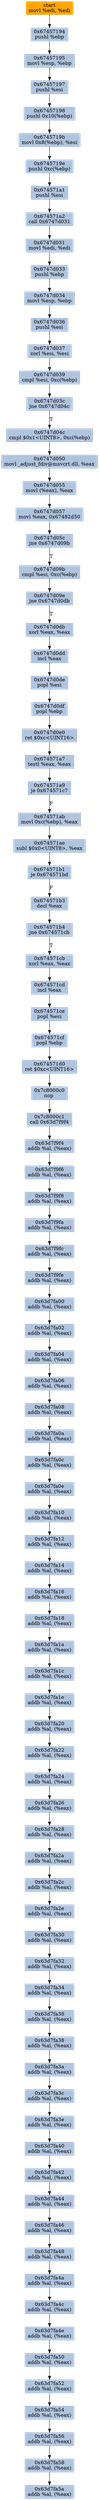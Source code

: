 digraph G {
node[shape=rectangle,style=filled,fillcolor=lightsteelblue,color=lightsteelblue]
bgcolor="transparent"
a0x67457192movl_edi_edi[label="start\nmovl %edi, %edi",color="lightgrey",fillcolor="orange"];
a0x67457194pushl_ebp[label="0x67457194\npushl %ebp"];
a0x67457195movl_esp_ebp[label="0x67457195\nmovl %esp, %ebp"];
a0x67457197pushl_esi[label="0x67457197\npushl %esi"];
a0x67457198pushl_0x10ebp_[label="0x67457198\npushl 0x10(%ebp)"];
a0x6745719bmovl_0x8ebp__esi[label="0x6745719b\nmovl 0x8(%ebp), %esi"];
a0x6745719epushl_0xcebp_[label="0x6745719e\npushl 0xc(%ebp)"];
a0x674571a1pushl_esi[label="0x674571a1\npushl %esi"];
a0x674571a2call_0x6747d031[label="0x674571a2\ncall 0x6747d031"];
a0x6747d031movl_edi_edi[label="0x6747d031\nmovl %edi, %edi"];
a0x6747d033pushl_ebp[label="0x6747d033\npushl %ebp"];
a0x6747d034movl_esp_ebp[label="0x6747d034\nmovl %esp, %ebp"];
a0x6747d036pushl_esi[label="0x6747d036\npushl %esi"];
a0x6747d037xorl_esi_esi[label="0x6747d037\nxorl %esi, %esi"];
a0x6747d039cmpl_esi_0xcebp_[label="0x6747d039\ncmpl %esi, 0xc(%ebp)"];
a0x6747d03cjne_0x6747d04c[label="0x6747d03c\njne 0x6747d04c"];
a0x6747d04ccmpl_0x1UINT8_0xcebp_[label="0x6747d04c\ncmpl $0x1<UINT8>, 0xc(%ebp)"];
a0x6747d050movl__adjust_fdiv_msvcrt_dll_eax[label="0x6747d050\nmovl _adjust_fdiv@msvcrt.dll, %eax"];
a0x6747d055movl_eax__eax[label="0x6747d055\nmovl (%eax), %eax"];
a0x6747d057movl_eax_0x67482d50[label="0x6747d057\nmovl %eax, 0x67482d50"];
a0x6747d05cjne_0x6747d09b[label="0x6747d05c\njne 0x6747d09b"];
a0x6747d09bcmpl_esi_0xcebp_[label="0x6747d09b\ncmpl %esi, 0xc(%ebp)"];
a0x6747d09ejne_0x6747d0db[label="0x6747d09e\njne 0x6747d0db"];
a0x6747d0dbxorl_eax_eax[label="0x6747d0db\nxorl %eax, %eax"];
a0x6747d0ddincl_eax[label="0x6747d0dd\nincl %eax"];
a0x6747d0depopl_esi[label="0x6747d0de\npopl %esi"];
a0x6747d0dfpopl_ebp[label="0x6747d0df\npopl %ebp"];
a0x6747d0e0ret_0xcUINT16[label="0x6747d0e0\nret $0xc<UINT16>"];
a0x674571a7testl_eax_eax[label="0x674571a7\ntestl %eax, %eax"];
a0x674571a9je_0x674571c7[label="0x674571a9\nje 0x674571c7"];
a0x674571abmovl_0xcebp__eax[label="0x674571ab\nmovl 0xc(%ebp), %eax"];
a0x674571aesubl_0x0UINT8_eax[label="0x674571ae\nsubl $0x0<UINT8>, %eax"];
a0x674571b1je_0x674571bd[label="0x674571b1\nje 0x674571bd"];
a0x674571b3decl_eax[label="0x674571b3\ndecl %eax"];
a0x674571b4jne_0x674571cb[label="0x674571b4\njne 0x674571cb"];
a0x674571cbxorl_eax_eax[label="0x674571cb\nxorl %eax, %eax"];
a0x674571cdincl_eax[label="0x674571cd\nincl %eax"];
a0x674571cepopl_esi[label="0x674571ce\npopl %esi"];
a0x674571cfpopl_ebp[label="0x674571cf\npopl %ebp"];
a0x674571d0ret_0xcUINT16[label="0x674571d0\nret $0xc<UINT16>"];
a0x7c8000c0nop_[label="0x7c8000c0\nnop "];
a0x7c8000c1call_0x63d7f9f4[label="0x7c8000c1\ncall 0x63d7f9f4"];
a0x63d7f9f4addb_al_eax_[label="0x63d7f9f4\naddb %al, (%eax)"];
a0x63d7f9f6addb_al_eax_[label="0x63d7f9f6\naddb %al, (%eax)"];
a0x63d7f9f8addb_al_eax_[label="0x63d7f9f8\naddb %al, (%eax)"];
a0x63d7f9faaddb_al_eax_[label="0x63d7f9fa\naddb %al, (%eax)"];
a0x63d7f9fcaddb_al_eax_[label="0x63d7f9fc\naddb %al, (%eax)"];
a0x63d7f9feaddb_al_eax_[label="0x63d7f9fe\naddb %al, (%eax)"];
a0x63d7fa00addb_al_eax_[label="0x63d7fa00\naddb %al, (%eax)"];
a0x63d7fa02addb_al_eax_[label="0x63d7fa02\naddb %al, (%eax)"];
a0x63d7fa04addb_al_eax_[label="0x63d7fa04\naddb %al, (%eax)"];
a0x63d7fa06addb_al_eax_[label="0x63d7fa06\naddb %al, (%eax)"];
a0x63d7fa08addb_al_eax_[label="0x63d7fa08\naddb %al, (%eax)"];
a0x63d7fa0aaddb_al_eax_[label="0x63d7fa0a\naddb %al, (%eax)"];
a0x63d7fa0caddb_al_eax_[label="0x63d7fa0c\naddb %al, (%eax)"];
a0x63d7fa0eaddb_al_eax_[label="0x63d7fa0e\naddb %al, (%eax)"];
a0x63d7fa10addb_al_eax_[label="0x63d7fa10\naddb %al, (%eax)"];
a0x63d7fa12addb_al_eax_[label="0x63d7fa12\naddb %al, (%eax)"];
a0x63d7fa14addb_al_eax_[label="0x63d7fa14\naddb %al, (%eax)"];
a0x63d7fa16addb_al_eax_[label="0x63d7fa16\naddb %al, (%eax)"];
a0x63d7fa18addb_al_eax_[label="0x63d7fa18\naddb %al, (%eax)"];
a0x63d7fa1aaddb_al_eax_[label="0x63d7fa1a\naddb %al, (%eax)"];
a0x63d7fa1caddb_al_eax_[label="0x63d7fa1c\naddb %al, (%eax)"];
a0x63d7fa1eaddb_al_eax_[label="0x63d7fa1e\naddb %al, (%eax)"];
a0x63d7fa20addb_al_eax_[label="0x63d7fa20\naddb %al, (%eax)"];
a0x63d7fa22addb_al_eax_[label="0x63d7fa22\naddb %al, (%eax)"];
a0x63d7fa24addb_al_eax_[label="0x63d7fa24\naddb %al, (%eax)"];
a0x63d7fa26addb_al_eax_[label="0x63d7fa26\naddb %al, (%eax)"];
a0x63d7fa28addb_al_eax_[label="0x63d7fa28\naddb %al, (%eax)"];
a0x63d7fa2aaddb_al_eax_[label="0x63d7fa2a\naddb %al, (%eax)"];
a0x63d7fa2caddb_al_eax_[label="0x63d7fa2c\naddb %al, (%eax)"];
a0x63d7fa2eaddb_al_eax_[label="0x63d7fa2e\naddb %al, (%eax)"];
a0x63d7fa30addb_al_eax_[label="0x63d7fa30\naddb %al, (%eax)"];
a0x63d7fa32addb_al_eax_[label="0x63d7fa32\naddb %al, (%eax)"];
a0x63d7fa34addb_al_eax_[label="0x63d7fa34\naddb %al, (%eax)"];
a0x63d7fa36addb_al_eax_[label="0x63d7fa36\naddb %al, (%eax)"];
a0x63d7fa38addb_al_eax_[label="0x63d7fa38\naddb %al, (%eax)"];
a0x63d7fa3aaddb_al_eax_[label="0x63d7fa3a\naddb %al, (%eax)"];
a0x63d7fa3caddb_al_eax_[label="0x63d7fa3c\naddb %al, (%eax)"];
a0x63d7fa3eaddb_al_eax_[label="0x63d7fa3e\naddb %al, (%eax)"];
a0x63d7fa40addb_al_eax_[label="0x63d7fa40\naddb %al, (%eax)"];
a0x63d7fa42addb_al_eax_[label="0x63d7fa42\naddb %al, (%eax)"];
a0x63d7fa44addb_al_eax_[label="0x63d7fa44\naddb %al, (%eax)"];
a0x63d7fa46addb_al_eax_[label="0x63d7fa46\naddb %al, (%eax)"];
a0x63d7fa48addb_al_eax_[label="0x63d7fa48\naddb %al, (%eax)"];
a0x63d7fa4aaddb_al_eax_[label="0x63d7fa4a\naddb %al, (%eax)"];
a0x63d7fa4caddb_al_eax_[label="0x63d7fa4c\naddb %al, (%eax)"];
a0x63d7fa4eaddb_al_eax_[label="0x63d7fa4e\naddb %al, (%eax)"];
a0x63d7fa50addb_al_eax_[label="0x63d7fa50\naddb %al, (%eax)"];
a0x63d7fa52addb_al_eax_[label="0x63d7fa52\naddb %al, (%eax)"];
a0x63d7fa54addb_al_eax_[label="0x63d7fa54\naddb %al, (%eax)"];
a0x63d7fa56addb_al_eax_[label="0x63d7fa56\naddb %al, (%eax)"];
a0x63d7fa58addb_al_eax_[label="0x63d7fa58\naddb %al, (%eax)"];
a0x63d7fa5aaddb_al_eax_[label="0x63d7fa5a\naddb %al, (%eax)"];
a0x67457192movl_edi_edi -> a0x67457194pushl_ebp [color="#000000"];
a0x67457194pushl_ebp -> a0x67457195movl_esp_ebp [color="#000000"];
a0x67457195movl_esp_ebp -> a0x67457197pushl_esi [color="#000000"];
a0x67457197pushl_esi -> a0x67457198pushl_0x10ebp_ [color="#000000"];
a0x67457198pushl_0x10ebp_ -> a0x6745719bmovl_0x8ebp__esi [color="#000000"];
a0x6745719bmovl_0x8ebp__esi -> a0x6745719epushl_0xcebp_ [color="#000000"];
a0x6745719epushl_0xcebp_ -> a0x674571a1pushl_esi [color="#000000"];
a0x674571a1pushl_esi -> a0x674571a2call_0x6747d031 [color="#000000"];
a0x674571a2call_0x6747d031 -> a0x6747d031movl_edi_edi [color="#000000"];
a0x6747d031movl_edi_edi -> a0x6747d033pushl_ebp [color="#000000"];
a0x6747d033pushl_ebp -> a0x6747d034movl_esp_ebp [color="#000000"];
a0x6747d034movl_esp_ebp -> a0x6747d036pushl_esi [color="#000000"];
a0x6747d036pushl_esi -> a0x6747d037xorl_esi_esi [color="#000000"];
a0x6747d037xorl_esi_esi -> a0x6747d039cmpl_esi_0xcebp_ [color="#000000"];
a0x6747d039cmpl_esi_0xcebp_ -> a0x6747d03cjne_0x6747d04c [color="#000000"];
a0x6747d03cjne_0x6747d04c -> a0x6747d04ccmpl_0x1UINT8_0xcebp_ [color="#000000",label="T"];
a0x6747d04ccmpl_0x1UINT8_0xcebp_ -> a0x6747d050movl__adjust_fdiv_msvcrt_dll_eax [color="#000000"];
a0x6747d050movl__adjust_fdiv_msvcrt_dll_eax -> a0x6747d055movl_eax__eax [color="#000000"];
a0x6747d055movl_eax__eax -> a0x6747d057movl_eax_0x67482d50 [color="#000000"];
a0x6747d057movl_eax_0x67482d50 -> a0x6747d05cjne_0x6747d09b [color="#000000"];
a0x6747d05cjne_0x6747d09b -> a0x6747d09bcmpl_esi_0xcebp_ [color="#000000",label="T"];
a0x6747d09bcmpl_esi_0xcebp_ -> a0x6747d09ejne_0x6747d0db [color="#000000"];
a0x6747d09ejne_0x6747d0db -> a0x6747d0dbxorl_eax_eax [color="#000000",label="T"];
a0x6747d0dbxorl_eax_eax -> a0x6747d0ddincl_eax [color="#000000"];
a0x6747d0ddincl_eax -> a0x6747d0depopl_esi [color="#000000"];
a0x6747d0depopl_esi -> a0x6747d0dfpopl_ebp [color="#000000"];
a0x6747d0dfpopl_ebp -> a0x6747d0e0ret_0xcUINT16 [color="#000000"];
a0x6747d0e0ret_0xcUINT16 -> a0x674571a7testl_eax_eax [color="#000000"];
a0x674571a7testl_eax_eax -> a0x674571a9je_0x674571c7 [color="#000000"];
a0x674571a9je_0x674571c7 -> a0x674571abmovl_0xcebp__eax [color="#000000",label="F"];
a0x674571abmovl_0xcebp__eax -> a0x674571aesubl_0x0UINT8_eax [color="#000000"];
a0x674571aesubl_0x0UINT8_eax -> a0x674571b1je_0x674571bd [color="#000000"];
a0x674571b1je_0x674571bd -> a0x674571b3decl_eax [color="#000000",label="F"];
a0x674571b3decl_eax -> a0x674571b4jne_0x674571cb [color="#000000"];
a0x674571b4jne_0x674571cb -> a0x674571cbxorl_eax_eax [color="#000000",label="T"];
a0x674571cbxorl_eax_eax -> a0x674571cdincl_eax [color="#000000"];
a0x674571cdincl_eax -> a0x674571cepopl_esi [color="#000000"];
a0x674571cepopl_esi -> a0x674571cfpopl_ebp [color="#000000"];
a0x674571cfpopl_ebp -> a0x674571d0ret_0xcUINT16 [color="#000000"];
a0x674571d0ret_0xcUINT16 -> a0x7c8000c0nop_ [color="#000000"];
a0x7c8000c0nop_ -> a0x7c8000c1call_0x63d7f9f4 [color="#000000"];
a0x7c8000c1call_0x63d7f9f4 -> a0x63d7f9f4addb_al_eax_ [color="#000000"];
a0x63d7f9f4addb_al_eax_ -> a0x63d7f9f6addb_al_eax_ [color="#000000"];
a0x63d7f9f6addb_al_eax_ -> a0x63d7f9f8addb_al_eax_ [color="#000000"];
a0x63d7f9f8addb_al_eax_ -> a0x63d7f9faaddb_al_eax_ [color="#000000"];
a0x63d7f9faaddb_al_eax_ -> a0x63d7f9fcaddb_al_eax_ [color="#000000"];
a0x63d7f9fcaddb_al_eax_ -> a0x63d7f9feaddb_al_eax_ [color="#000000"];
a0x63d7f9feaddb_al_eax_ -> a0x63d7fa00addb_al_eax_ [color="#000000"];
a0x63d7fa00addb_al_eax_ -> a0x63d7fa02addb_al_eax_ [color="#000000"];
a0x63d7fa02addb_al_eax_ -> a0x63d7fa04addb_al_eax_ [color="#000000"];
a0x63d7fa04addb_al_eax_ -> a0x63d7fa06addb_al_eax_ [color="#000000"];
a0x63d7fa06addb_al_eax_ -> a0x63d7fa08addb_al_eax_ [color="#000000"];
a0x63d7fa08addb_al_eax_ -> a0x63d7fa0aaddb_al_eax_ [color="#000000"];
a0x63d7fa0aaddb_al_eax_ -> a0x63d7fa0caddb_al_eax_ [color="#000000"];
a0x63d7fa0caddb_al_eax_ -> a0x63d7fa0eaddb_al_eax_ [color="#000000"];
a0x63d7fa0eaddb_al_eax_ -> a0x63d7fa10addb_al_eax_ [color="#000000"];
a0x63d7fa10addb_al_eax_ -> a0x63d7fa12addb_al_eax_ [color="#000000"];
a0x63d7fa12addb_al_eax_ -> a0x63d7fa14addb_al_eax_ [color="#000000"];
a0x63d7fa14addb_al_eax_ -> a0x63d7fa16addb_al_eax_ [color="#000000"];
a0x63d7fa16addb_al_eax_ -> a0x63d7fa18addb_al_eax_ [color="#000000"];
a0x63d7fa18addb_al_eax_ -> a0x63d7fa1aaddb_al_eax_ [color="#000000"];
a0x63d7fa1aaddb_al_eax_ -> a0x63d7fa1caddb_al_eax_ [color="#000000"];
a0x63d7fa1caddb_al_eax_ -> a0x63d7fa1eaddb_al_eax_ [color="#000000"];
a0x63d7fa1eaddb_al_eax_ -> a0x63d7fa20addb_al_eax_ [color="#000000"];
a0x63d7fa20addb_al_eax_ -> a0x63d7fa22addb_al_eax_ [color="#000000"];
a0x63d7fa22addb_al_eax_ -> a0x63d7fa24addb_al_eax_ [color="#000000"];
a0x63d7fa24addb_al_eax_ -> a0x63d7fa26addb_al_eax_ [color="#000000"];
a0x63d7fa26addb_al_eax_ -> a0x63d7fa28addb_al_eax_ [color="#000000"];
a0x63d7fa28addb_al_eax_ -> a0x63d7fa2aaddb_al_eax_ [color="#000000"];
a0x63d7fa2aaddb_al_eax_ -> a0x63d7fa2caddb_al_eax_ [color="#000000"];
a0x63d7fa2caddb_al_eax_ -> a0x63d7fa2eaddb_al_eax_ [color="#000000"];
a0x63d7fa2eaddb_al_eax_ -> a0x63d7fa30addb_al_eax_ [color="#000000"];
a0x63d7fa30addb_al_eax_ -> a0x63d7fa32addb_al_eax_ [color="#000000"];
a0x63d7fa32addb_al_eax_ -> a0x63d7fa34addb_al_eax_ [color="#000000"];
a0x63d7fa34addb_al_eax_ -> a0x63d7fa36addb_al_eax_ [color="#000000"];
a0x63d7fa36addb_al_eax_ -> a0x63d7fa38addb_al_eax_ [color="#000000"];
a0x63d7fa38addb_al_eax_ -> a0x63d7fa3aaddb_al_eax_ [color="#000000"];
a0x63d7fa3aaddb_al_eax_ -> a0x63d7fa3caddb_al_eax_ [color="#000000"];
a0x63d7fa3caddb_al_eax_ -> a0x63d7fa3eaddb_al_eax_ [color="#000000"];
a0x63d7fa3eaddb_al_eax_ -> a0x63d7fa40addb_al_eax_ [color="#000000"];
a0x63d7fa40addb_al_eax_ -> a0x63d7fa42addb_al_eax_ [color="#000000"];
a0x63d7fa42addb_al_eax_ -> a0x63d7fa44addb_al_eax_ [color="#000000"];
a0x63d7fa44addb_al_eax_ -> a0x63d7fa46addb_al_eax_ [color="#000000"];
a0x63d7fa46addb_al_eax_ -> a0x63d7fa48addb_al_eax_ [color="#000000"];
a0x63d7fa48addb_al_eax_ -> a0x63d7fa4aaddb_al_eax_ [color="#000000"];
a0x63d7fa4aaddb_al_eax_ -> a0x63d7fa4caddb_al_eax_ [color="#000000"];
a0x63d7fa4caddb_al_eax_ -> a0x63d7fa4eaddb_al_eax_ [color="#000000"];
a0x63d7fa4eaddb_al_eax_ -> a0x63d7fa50addb_al_eax_ [color="#000000"];
a0x63d7fa50addb_al_eax_ -> a0x63d7fa52addb_al_eax_ [color="#000000"];
a0x63d7fa52addb_al_eax_ -> a0x63d7fa54addb_al_eax_ [color="#000000"];
a0x63d7fa54addb_al_eax_ -> a0x63d7fa56addb_al_eax_ [color="#000000"];
a0x63d7fa56addb_al_eax_ -> a0x63d7fa58addb_al_eax_ [color="#000000"];
a0x63d7fa58addb_al_eax_ -> a0x63d7fa5aaddb_al_eax_ [color="#000000"];
}

